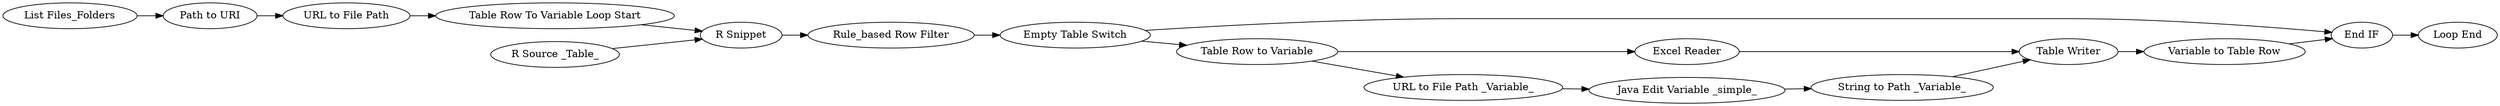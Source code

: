 digraph {
	"8677434367467320444_64" [label="Table Writer"]
	"8677434367467320444_18" [label="R Snippet"]
	"8677434367467320444_62" [label="Excel Reader"]
	"8677434367467320444_65" [label="Variable to Table Row"]
	"8677434367467320444_57" [label="Table Row To Variable Loop Start"]
	"8677434367467320444_34" [label="End IF"]
	"8677434367467320444_14" [label="URL to File Path _Variable_"]
	"8677434367467320444_63" [label="String to Path _Variable_"]
	"8677434367467320444_33" [label="Empty Table Switch"]
	"8677434367467320444_31" [label="R Source _Table_"]
	"8677434367467320444_54" [label="List Files_Folders"]
	"8677434367467320444_55" [label="Path to URI"]
	"8677434367467320444_61" [label="Table Row to Variable"]
	"8677434367467320444_32" [label="Rule_based Row Filter"]
	"8677434367467320444_60" [label="URL to File Path"]
	"8677434367467320444_37" [label="Java Edit Variable _simple_"]
	"8677434367467320444_66" [label="Loop End"]
	"8677434367467320444_54" -> "8677434367467320444_55"
	"8677434367467320444_18" -> "8677434367467320444_32"
	"8677434367467320444_57" -> "8677434367467320444_18"
	"8677434367467320444_14" -> "8677434367467320444_37"
	"8677434367467320444_33" -> "8677434367467320444_34"
	"8677434367467320444_31" -> "8677434367467320444_18"
	"8677434367467320444_55" -> "8677434367467320444_60"
	"8677434367467320444_63" -> "8677434367467320444_64"
	"8677434367467320444_34" -> "8677434367467320444_66"
	"8677434367467320444_62" -> "8677434367467320444_64"
	"8677434367467320444_61" -> "8677434367467320444_62"
	"8677434367467320444_33" -> "8677434367467320444_61"
	"8677434367467320444_60" -> "8677434367467320444_57"
	"8677434367467320444_37" -> "8677434367467320444_63"
	"8677434367467320444_61" -> "8677434367467320444_14"
	"8677434367467320444_32" -> "8677434367467320444_33"
	"8677434367467320444_64" -> "8677434367467320444_65"
	"8677434367467320444_65" -> "8677434367467320444_34"
	rankdir=LR
}
